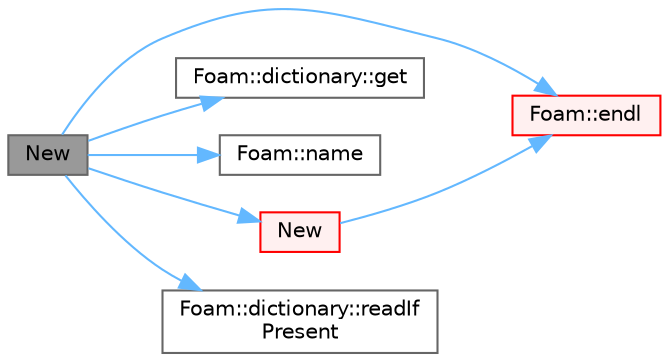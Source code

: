 digraph "New"
{
 // LATEX_PDF_SIZE
  bgcolor="transparent";
  edge [fontname=Helvetica,fontsize=10,labelfontname=Helvetica,labelfontsize=10];
  node [fontname=Helvetica,fontsize=10,shape=box,height=0.2,width=0.4];
  rankdir="LR";
  Node1 [id="Node000001",label="New",height=0.2,width=0.4,color="gray40", fillcolor="grey60", style="filled", fontcolor="black",tooltip=" "];
  Node1 -> Node2 [id="edge1_Node000001_Node000002",color="steelblue1",style="solid",tooltip=" "];
  Node2 [id="Node000002",label="Foam::endl",height=0.2,width=0.4,color="red", fillcolor="#FFF0F0", style="filled",URL="$namespaceFoam.html#a7d5eca45a323264dc5fe811500ebda47",tooltip=" "];
  Node1 -> Node6 [id="edge2_Node000001_Node000006",color="steelblue1",style="solid",tooltip=" "];
  Node6 [id="Node000006",label="Foam::dictionary::get",height=0.2,width=0.4,color="grey40", fillcolor="white", style="filled",URL="$classFoam_1_1dictionary.html#a1846a52a734e28fd29097411f91f3128",tooltip=" "];
  Node1 -> Node7 [id="edge3_Node000001_Node000007",color="steelblue1",style="solid",tooltip=" "];
  Node7 [id="Node000007",label="Foam::name",height=0.2,width=0.4,color="grey40", fillcolor="white", style="filled",URL="$namespaceFoam.html#accde1bf3e2a4105cca868012a680afbe",tooltip=" "];
  Node1 -> Node8 [id="edge4_Node000001_Node000008",color="steelblue1",style="solid",tooltip=" "];
  Node8 [id="Node000008",label="New",height=0.2,width=0.4,color="red", fillcolor="#FFF0F0", style="filled",URL="$classFoam_1_1polyPatch.html#a1741756fc2a2b6260b8086d1c4f57291",tooltip=" "];
  Node8 -> Node2 [id="edge5_Node000008_Node000002",color="steelblue1",style="solid",tooltip=" "];
  Node1 -> Node14 [id="edge6_Node000001_Node000014",color="steelblue1",style="solid",tooltip=" "];
  Node14 [id="Node000014",label="Foam::dictionary::readIf\lPresent",height=0.2,width=0.4,color="grey40", fillcolor="white", style="filled",URL="$classFoam_1_1dictionary.html#a9dce338cb241a7e8c2c390292fee0a5f",tooltip=" "];
}
